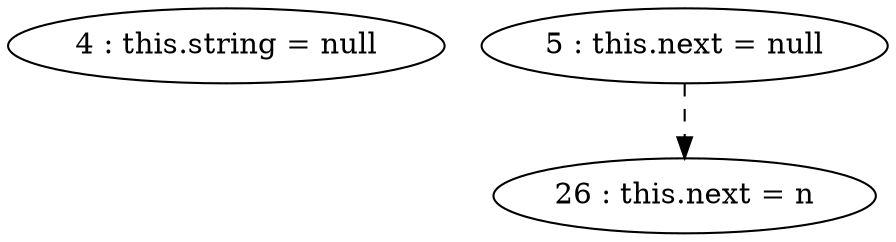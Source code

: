 digraph G {
"4 : this.string = null"
"5 : this.next = null"
"5 : this.next = null" -> "26 : this.next = n" [style=dashed]
"26 : this.next = n"
}
